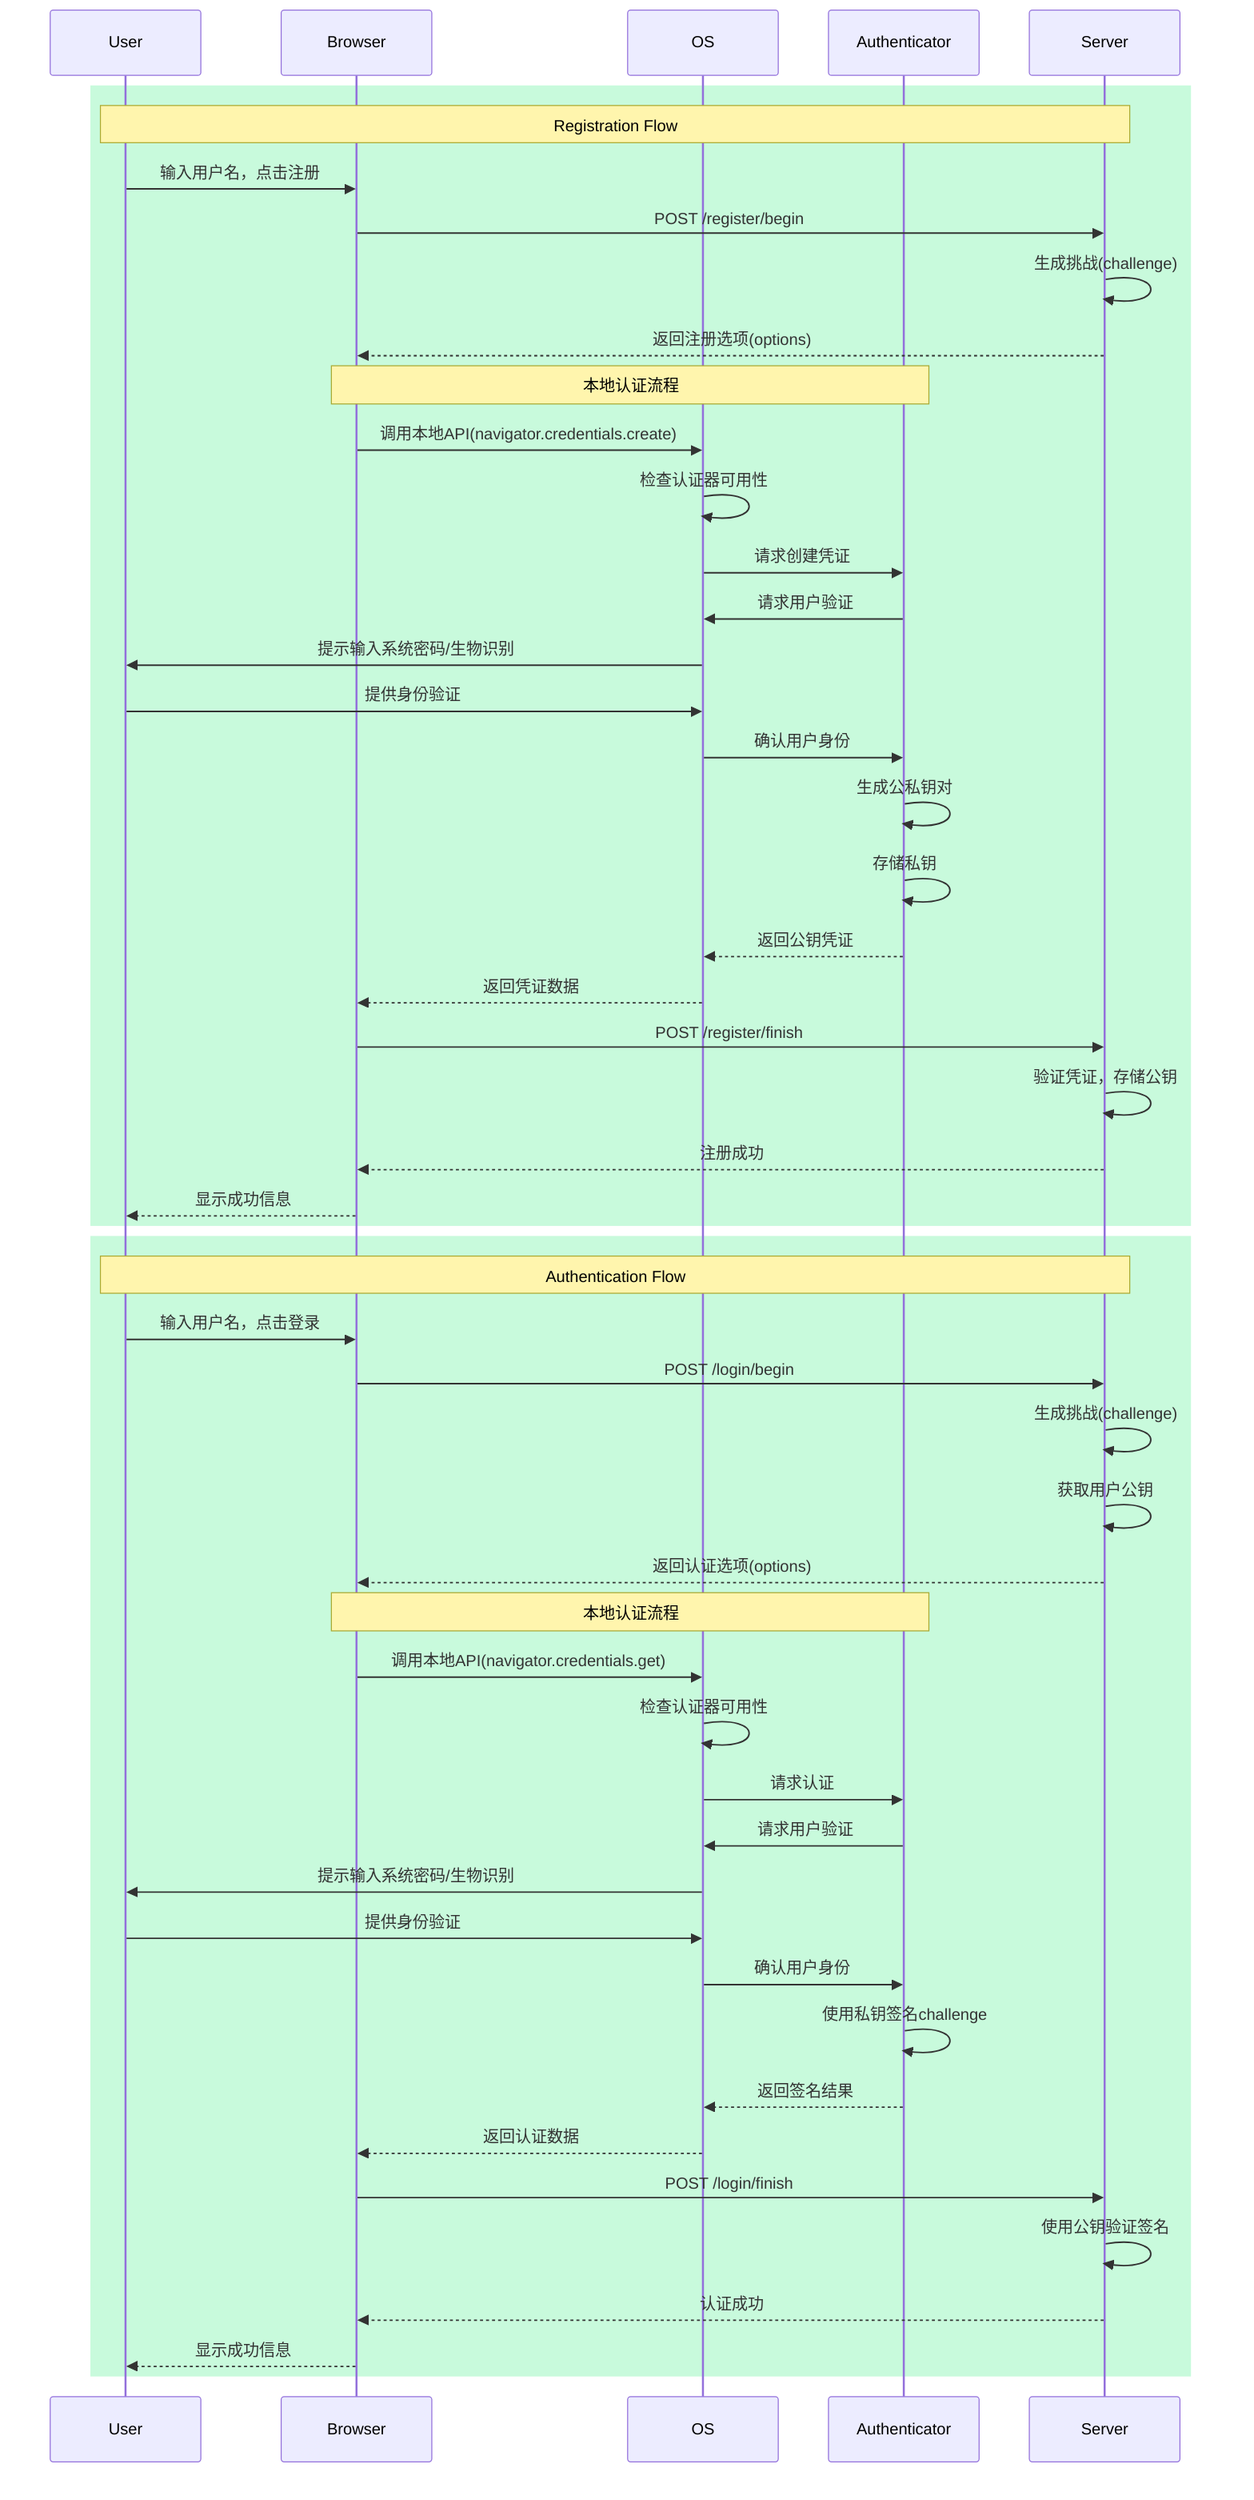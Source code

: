 sequenceDiagram
    participant U as User
    participant B as Browser
    participant O as OS
    participant A as Authenticator
    participant S as Server

    rect rgb(200, 250, 220)
        Note over U,S: Registration Flow
        U->>B: 输入用户名，点击注册
        B->>S: POST /register/begin
        S->>S: 生成挑战(challenge)
        S-->>B: 返回注册选项(options)
        
        Note over B,A: 本地认证流程
        B->>O: 调用本地API(navigator.credentials.create)
        O->>O: 检查认证器可用性
        O->>A: 请求创建凭证
        A->>O: 请求用户验证
        O->>U: 提示输入系统密码/生物识别
        U->>O: 提供身份验证
        O->>A: 确认用户身份
        A->>A: 生成公私钥对
        A->>A: 存储私钥
        A-->>O: 返回公钥凭证
        O-->>B: 返回凭证数据
        
        B->>S: POST /register/finish
        S->>S: 验证凭证，存储公钥
        S-->>B: 注册成功
        B-->>U: 显示成功信息
    end

    rect rgb(200, 250, 220)
        Note over U,S: Authentication Flow
        U->>B: 输入用户名，点击登录
        B->>S: POST /login/begin
        S->>S: 生成挑战(challenge)
        S->>S: 获取用户公钥
        S-->>B: 返回认证选项(options)
        
        Note over B,A: 本地认证流程
        B->>O: 调用本地API(navigator.credentials.get)
        O->>O: 检查认证器可用性
        O->>A: 请求认证
        A->>O: 请求用户验证
        O->>U: 提示输入系统密码/生物识别
        U->>O: 提供身份验证
        O->>A: 确认用户身份
        A->>A: 使用私钥签名challenge
        A-->>O: 返回签名结果
        O-->>B: 返回认证数据
        
        B->>S: POST /login/finish
        S->>S: 使用公钥验证签名
        S-->>B: 认证成功
        B-->>U: 显示成功信息
    end